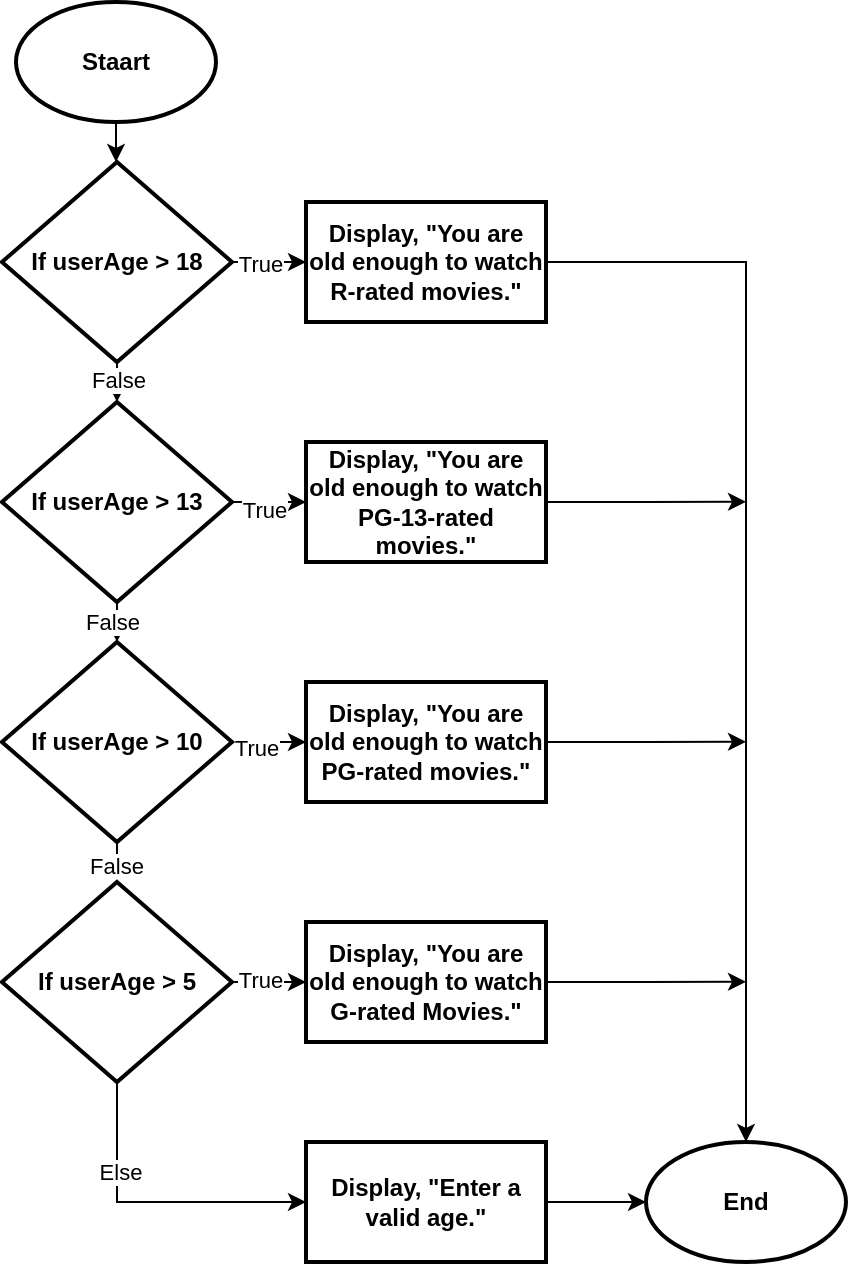 <mxfile version="26.2.14">
  <diagram name="Page-1" id="fZVYMsjkSGyze_d0WXVF">
    <mxGraphModel dx="1523" dy="619" grid="1" gridSize="10" guides="1" tooltips="1" connect="1" arrows="1" fold="1" page="1" pageScale="1" pageWidth="850" pageHeight="1100" math="0" shadow="0">
      <root>
        <mxCell id="0" />
        <mxCell id="1" parent="0" />
        <mxCell id="XAYhjpJ8KMx_6JWatkC_-6" style="edgeStyle=orthogonalEdgeStyle;rounded=0;orthogonalLoop=1;jettySize=auto;html=1;exitX=0.5;exitY=1;exitDx=0;exitDy=0;exitPerimeter=0;" edge="1" parent="1" source="XAYhjpJ8KMx_6JWatkC_-2" target="XAYhjpJ8KMx_6JWatkC_-3">
          <mxGeometry relative="1" as="geometry" />
        </mxCell>
        <mxCell id="XAYhjpJ8KMx_6JWatkC_-2" value="&lt;b&gt;Staart&lt;/b&gt;" style="strokeWidth=2;html=1;shape=mxgraph.flowchart.start_1;whiteSpace=wrap;" vertex="1" parent="1">
          <mxGeometry x="375" y="10" width="100" height="60" as="geometry" />
        </mxCell>
        <mxCell id="XAYhjpJ8KMx_6JWatkC_-5" value="" style="edgeStyle=orthogonalEdgeStyle;rounded=0;orthogonalLoop=1;jettySize=auto;html=1;" edge="1" parent="1" source="XAYhjpJ8KMx_6JWatkC_-3" target="XAYhjpJ8KMx_6JWatkC_-4">
          <mxGeometry relative="1" as="geometry" />
        </mxCell>
        <mxCell id="XAYhjpJ8KMx_6JWatkC_-22" value="False" style="edgeLabel;html=1;align=center;verticalAlign=middle;resizable=0;points=[];" vertex="1" connectable="0" parent="XAYhjpJ8KMx_6JWatkC_-5">
          <mxGeometry x="0.588" relative="1" as="geometry">
            <mxPoint y="1" as="offset" />
          </mxGeometry>
        </mxCell>
        <mxCell id="XAYhjpJ8KMx_6JWatkC_-14" value="" style="edgeStyle=orthogonalEdgeStyle;rounded=0;orthogonalLoop=1;jettySize=auto;html=1;" edge="1" parent="1" source="XAYhjpJ8KMx_6JWatkC_-3" target="XAYhjpJ8KMx_6JWatkC_-13">
          <mxGeometry relative="1" as="geometry" />
        </mxCell>
        <mxCell id="XAYhjpJ8KMx_6JWatkC_-25" value="True" style="edgeLabel;html=1;align=center;verticalAlign=middle;resizable=0;points=[];" vertex="1" connectable="0" parent="XAYhjpJ8KMx_6JWatkC_-14">
          <mxGeometry x="-0.367" y="-1" relative="1" as="geometry">
            <mxPoint as="offset" />
          </mxGeometry>
        </mxCell>
        <mxCell id="XAYhjpJ8KMx_6JWatkC_-3" value="&lt;b&gt;If userAge &amp;gt; 18&lt;/b&gt;" style="strokeWidth=2;html=1;shape=mxgraph.flowchart.decision;whiteSpace=wrap;" vertex="1" parent="1">
          <mxGeometry x="368" y="90" width="115" height="100" as="geometry" />
        </mxCell>
        <mxCell id="XAYhjpJ8KMx_6JWatkC_-8" value="" style="edgeStyle=orthogonalEdgeStyle;rounded=0;orthogonalLoop=1;jettySize=auto;html=1;" edge="1" parent="1" source="XAYhjpJ8KMx_6JWatkC_-4" target="XAYhjpJ8KMx_6JWatkC_-7">
          <mxGeometry relative="1" as="geometry" />
        </mxCell>
        <mxCell id="XAYhjpJ8KMx_6JWatkC_-23" value="False" style="edgeLabel;html=1;align=center;verticalAlign=middle;resizable=0;points=[];" vertex="1" connectable="0" parent="XAYhjpJ8KMx_6JWatkC_-8">
          <mxGeometry x="0.627" y="-3" relative="1" as="geometry">
            <mxPoint y="1" as="offset" />
          </mxGeometry>
        </mxCell>
        <mxCell id="XAYhjpJ8KMx_6JWatkC_-16" value="" style="edgeStyle=orthogonalEdgeStyle;rounded=0;orthogonalLoop=1;jettySize=auto;html=1;" edge="1" parent="1" source="XAYhjpJ8KMx_6JWatkC_-4" target="XAYhjpJ8KMx_6JWatkC_-15">
          <mxGeometry relative="1" as="geometry" />
        </mxCell>
        <mxCell id="XAYhjpJ8KMx_6JWatkC_-26" value="True" style="edgeLabel;html=1;align=center;verticalAlign=middle;resizable=0;points=[];" vertex="1" connectable="0" parent="XAYhjpJ8KMx_6JWatkC_-16">
          <mxGeometry x="-0.258" y="-4" relative="1" as="geometry">
            <mxPoint as="offset" />
          </mxGeometry>
        </mxCell>
        <mxCell id="XAYhjpJ8KMx_6JWatkC_-4" value="&lt;b&gt;If userAge &amp;gt; 13&lt;/b&gt;" style="strokeWidth=2;html=1;shape=mxgraph.flowchart.decision;whiteSpace=wrap;" vertex="1" parent="1">
          <mxGeometry x="368" y="210" width="115" height="100" as="geometry" />
        </mxCell>
        <mxCell id="XAYhjpJ8KMx_6JWatkC_-10" value="" style="edgeStyle=orthogonalEdgeStyle;rounded=0;orthogonalLoop=1;jettySize=auto;html=1;" edge="1" parent="1" source="XAYhjpJ8KMx_6JWatkC_-7" target="XAYhjpJ8KMx_6JWatkC_-9">
          <mxGeometry relative="1" as="geometry" />
        </mxCell>
        <mxCell id="XAYhjpJ8KMx_6JWatkC_-24" value="False" style="edgeLabel;html=1;align=center;verticalAlign=middle;resizable=0;points=[];" vertex="1" connectable="0" parent="XAYhjpJ8KMx_6JWatkC_-10">
          <mxGeometry x="0.716" y="-1" relative="1" as="geometry">
            <mxPoint as="offset" />
          </mxGeometry>
        </mxCell>
        <mxCell id="XAYhjpJ8KMx_6JWatkC_-18" value="" style="edgeStyle=orthogonalEdgeStyle;rounded=0;orthogonalLoop=1;jettySize=auto;html=1;" edge="1" parent="1" source="XAYhjpJ8KMx_6JWatkC_-7" target="XAYhjpJ8KMx_6JWatkC_-17">
          <mxGeometry relative="1" as="geometry" />
        </mxCell>
        <mxCell id="XAYhjpJ8KMx_6JWatkC_-27" value="True" style="edgeLabel;html=1;align=center;verticalAlign=middle;resizable=0;points=[];" vertex="1" connectable="0" parent="XAYhjpJ8KMx_6JWatkC_-18">
          <mxGeometry x="-0.476" y="-3" relative="1" as="geometry">
            <mxPoint as="offset" />
          </mxGeometry>
        </mxCell>
        <mxCell id="XAYhjpJ8KMx_6JWatkC_-7" value="&lt;b&gt;If userAge &amp;gt; 10&lt;/b&gt;" style="strokeWidth=2;html=1;shape=mxgraph.flowchart.decision;whiteSpace=wrap;" vertex="1" parent="1">
          <mxGeometry x="368" y="330" width="115" height="100" as="geometry" />
        </mxCell>
        <mxCell id="XAYhjpJ8KMx_6JWatkC_-20" value="" style="edgeStyle=orthogonalEdgeStyle;rounded=0;orthogonalLoop=1;jettySize=auto;html=1;" edge="1" parent="1" source="XAYhjpJ8KMx_6JWatkC_-9" target="XAYhjpJ8KMx_6JWatkC_-19">
          <mxGeometry relative="1" as="geometry" />
        </mxCell>
        <mxCell id="XAYhjpJ8KMx_6JWatkC_-28" value="True" style="edgeLabel;html=1;align=center;verticalAlign=middle;resizable=0;points=[];" vertex="1" connectable="0" parent="XAYhjpJ8KMx_6JWatkC_-20">
          <mxGeometry x="-0.367" y="1" relative="1" as="geometry">
            <mxPoint as="offset" />
          </mxGeometry>
        </mxCell>
        <mxCell id="XAYhjpJ8KMx_6JWatkC_-32" style="edgeStyle=orthogonalEdgeStyle;rounded=0;orthogonalLoop=1;jettySize=auto;html=1;exitX=0.5;exitY=1;exitDx=0;exitDy=0;exitPerimeter=0;entryX=0;entryY=0.5;entryDx=0;entryDy=0;" edge="1" parent="1" source="XAYhjpJ8KMx_6JWatkC_-9" target="XAYhjpJ8KMx_6JWatkC_-29">
          <mxGeometry relative="1" as="geometry">
            <mxPoint x="425" y="620" as="targetPoint" />
          </mxGeometry>
        </mxCell>
        <mxCell id="XAYhjpJ8KMx_6JWatkC_-39" value="Else" style="edgeLabel;html=1;align=center;verticalAlign=middle;resizable=0;points=[];" vertex="1" connectable="0" parent="XAYhjpJ8KMx_6JWatkC_-32">
          <mxGeometry x="-0.426" y="1" relative="1" as="geometry">
            <mxPoint as="offset" />
          </mxGeometry>
        </mxCell>
        <mxCell id="XAYhjpJ8KMx_6JWatkC_-9" value="&lt;b&gt;If userAge &amp;gt; 5&lt;/b&gt;" style="strokeWidth=2;html=1;shape=mxgraph.flowchart.decision;whiteSpace=wrap;" vertex="1" parent="1">
          <mxGeometry x="368" y="450" width="115" height="100" as="geometry" />
        </mxCell>
        <mxCell id="XAYhjpJ8KMx_6JWatkC_-35" style="edgeStyle=orthogonalEdgeStyle;rounded=0;orthogonalLoop=1;jettySize=auto;html=1;exitX=1;exitY=0.5;exitDx=0;exitDy=0;" edge="1" parent="1" source="XAYhjpJ8KMx_6JWatkC_-13" target="XAYhjpJ8KMx_6JWatkC_-31">
          <mxGeometry relative="1" as="geometry">
            <mxPoint x="740" y="139.882" as="targetPoint" />
          </mxGeometry>
        </mxCell>
        <mxCell id="XAYhjpJ8KMx_6JWatkC_-13" value="&lt;b&gt;Display, &quot;You are old enough to watch R-rated movies.&quot;&lt;/b&gt;" style="whiteSpace=wrap;html=1;strokeWidth=2;" vertex="1" parent="1">
          <mxGeometry x="520" y="110" width="120" height="60" as="geometry" />
        </mxCell>
        <mxCell id="XAYhjpJ8KMx_6JWatkC_-36" style="edgeStyle=orthogonalEdgeStyle;rounded=0;orthogonalLoop=1;jettySize=auto;html=1;exitX=1;exitY=0.5;exitDx=0;exitDy=0;" edge="1" parent="1" source="XAYhjpJ8KMx_6JWatkC_-15">
          <mxGeometry relative="1" as="geometry">
            <mxPoint x="740" y="259.882" as="targetPoint" />
          </mxGeometry>
        </mxCell>
        <mxCell id="XAYhjpJ8KMx_6JWatkC_-15" value="&lt;b&gt;Display, &quot;You are old enough to watch PG-13-rated movies.&quot;&lt;/b&gt;" style="whiteSpace=wrap;html=1;strokeWidth=2;" vertex="1" parent="1">
          <mxGeometry x="520" y="230" width="120" height="60" as="geometry" />
        </mxCell>
        <mxCell id="XAYhjpJ8KMx_6JWatkC_-37" style="edgeStyle=orthogonalEdgeStyle;rounded=0;orthogonalLoop=1;jettySize=auto;html=1;exitX=1;exitY=0.5;exitDx=0;exitDy=0;" edge="1" parent="1" source="XAYhjpJ8KMx_6JWatkC_-17">
          <mxGeometry relative="1" as="geometry">
            <mxPoint x="740" y="379.882" as="targetPoint" />
          </mxGeometry>
        </mxCell>
        <mxCell id="XAYhjpJ8KMx_6JWatkC_-17" value="&lt;b&gt;Display, &quot;You are old enough to watch PG-rated movies.&quot;&lt;/b&gt;" style="whiteSpace=wrap;html=1;strokeWidth=2;" vertex="1" parent="1">
          <mxGeometry x="520" y="350" width="120" height="60" as="geometry" />
        </mxCell>
        <mxCell id="XAYhjpJ8KMx_6JWatkC_-38" style="edgeStyle=orthogonalEdgeStyle;rounded=0;orthogonalLoop=1;jettySize=auto;html=1;exitX=1;exitY=0.5;exitDx=0;exitDy=0;" edge="1" parent="1" source="XAYhjpJ8KMx_6JWatkC_-19">
          <mxGeometry relative="1" as="geometry">
            <mxPoint x="740" y="499.882" as="targetPoint" />
          </mxGeometry>
        </mxCell>
        <mxCell id="XAYhjpJ8KMx_6JWatkC_-19" value="&lt;b&gt;Display, &quot;You are old enough to watch G-rated Movies.&quot;&lt;/b&gt;" style="whiteSpace=wrap;html=1;strokeWidth=2;" vertex="1" parent="1">
          <mxGeometry x="520" y="470" width="120" height="60" as="geometry" />
        </mxCell>
        <mxCell id="XAYhjpJ8KMx_6JWatkC_-29" value="&lt;b&gt;Display, &quot;Enter a valid age.&quot;&lt;/b&gt;" style="whiteSpace=wrap;html=1;strokeWidth=2;" vertex="1" parent="1">
          <mxGeometry x="520" y="580" width="120" height="60" as="geometry" />
        </mxCell>
        <mxCell id="XAYhjpJ8KMx_6JWatkC_-31" value="&lt;b&gt;End&lt;/b&gt;" style="strokeWidth=2;html=1;shape=mxgraph.flowchart.start_1;whiteSpace=wrap;" vertex="1" parent="1">
          <mxGeometry x="690" y="580" width="100" height="60" as="geometry" />
        </mxCell>
        <mxCell id="XAYhjpJ8KMx_6JWatkC_-34" style="edgeStyle=orthogonalEdgeStyle;rounded=0;orthogonalLoop=1;jettySize=auto;html=1;exitX=1;exitY=0.5;exitDx=0;exitDy=0;entryX=0;entryY=0.5;entryDx=0;entryDy=0;entryPerimeter=0;" edge="1" parent="1" source="XAYhjpJ8KMx_6JWatkC_-29" target="XAYhjpJ8KMx_6JWatkC_-31">
          <mxGeometry relative="1" as="geometry" />
        </mxCell>
      </root>
    </mxGraphModel>
  </diagram>
</mxfile>
